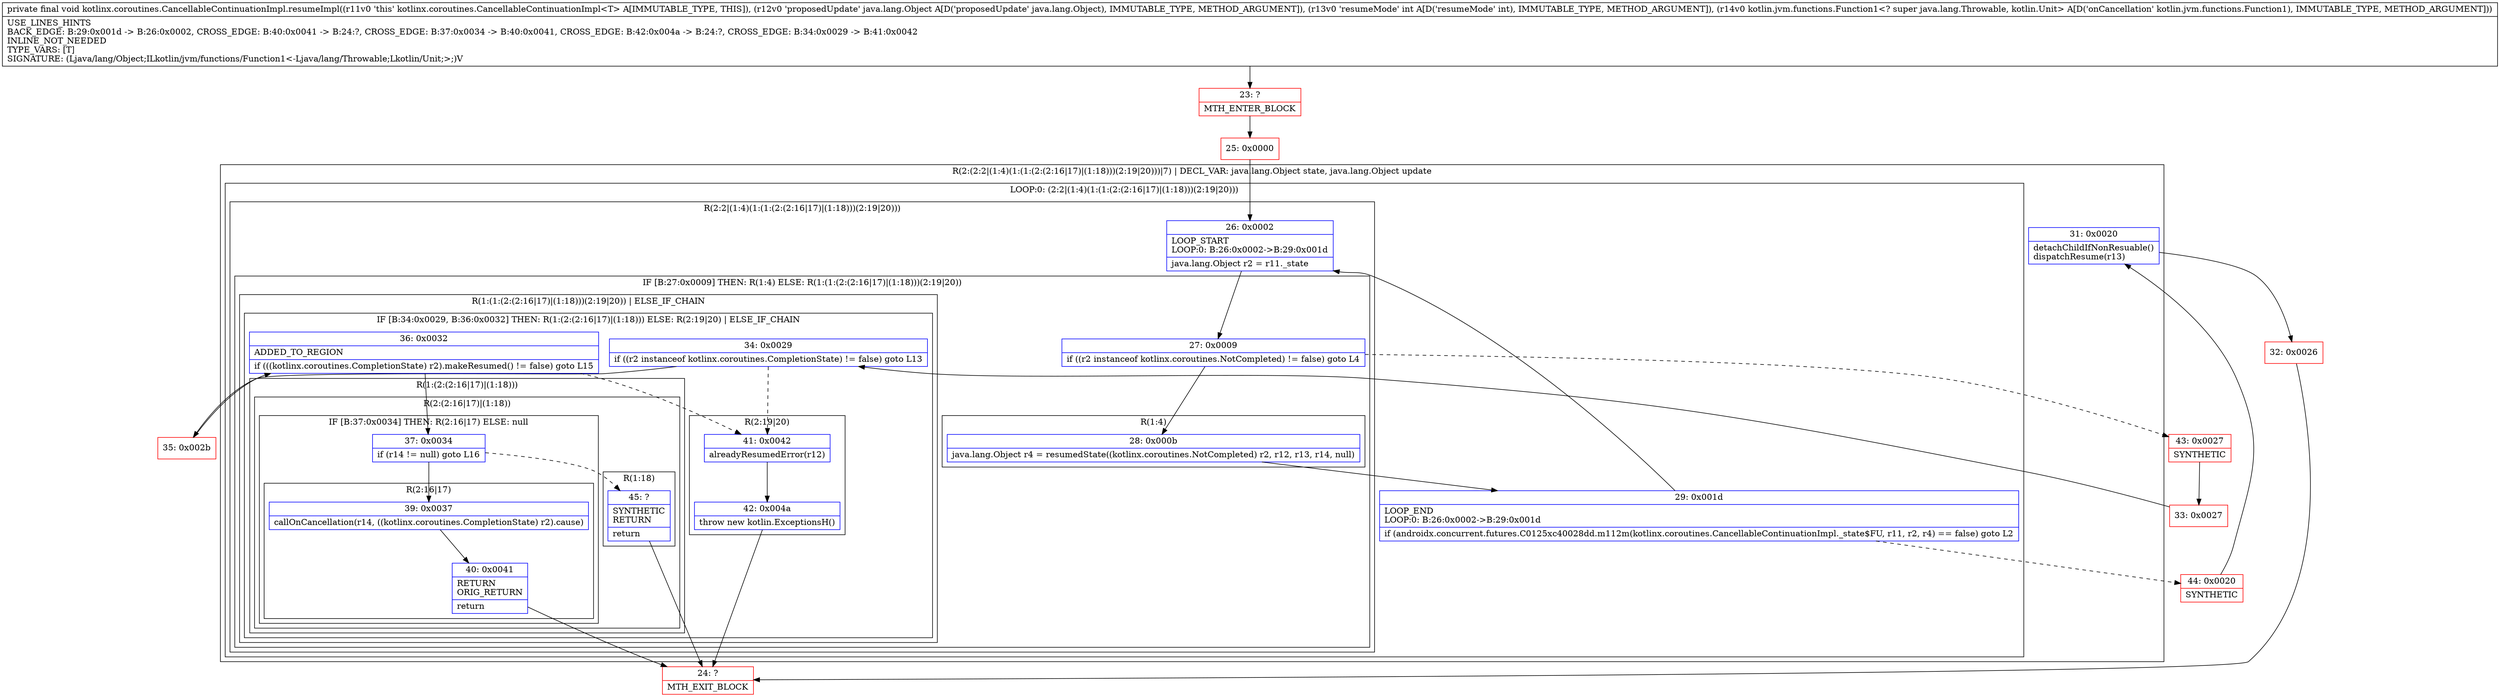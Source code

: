 digraph "CFG forkotlinx.coroutines.CancellableContinuationImpl.resumeImpl(Ljava\/lang\/Object;ILkotlin\/jvm\/functions\/Function1;)V" {
subgraph cluster_Region_682779675 {
label = "R(2:(2:2|(1:4)(1:(1:(2:(2:16|17)|(1:18)))(2:19|20)))|7) | DECL_VAR: java.lang.Object state, java.lang.Object update\l";
node [shape=record,color=blue];
subgraph cluster_LoopRegion_684793143 {
label = "LOOP:0: (2:2|(1:4)(1:(1:(2:(2:16|17)|(1:18)))(2:19|20)))";
node [shape=record,color=blue];
Node_29 [shape=record,label="{29\:\ 0x001d|LOOP_END\lLOOP:0: B:26:0x0002\-\>B:29:0x001d\l|if (androidx.concurrent.futures.C0125xc40028dd.m112m(kotlinx.coroutines.CancellableContinuationImpl._state$FU, r11, r2, r4) == false) goto L2\l}"];
subgraph cluster_Region_1903760109 {
label = "R(2:2|(1:4)(1:(1:(2:(2:16|17)|(1:18)))(2:19|20)))";
node [shape=record,color=blue];
Node_26 [shape=record,label="{26\:\ 0x0002|LOOP_START\lLOOP:0: B:26:0x0002\-\>B:29:0x001d\l|java.lang.Object r2 = r11._state\l}"];
subgraph cluster_IfRegion_391284221 {
label = "IF [B:27:0x0009] THEN: R(1:4) ELSE: R(1:(1:(2:(2:16|17)|(1:18)))(2:19|20))";
node [shape=record,color=blue];
Node_27 [shape=record,label="{27\:\ 0x0009|if ((r2 instanceof kotlinx.coroutines.NotCompleted) != false) goto L4\l}"];
subgraph cluster_Region_1195620117 {
label = "R(1:4)";
node [shape=record,color=blue];
Node_28 [shape=record,label="{28\:\ 0x000b|java.lang.Object r4 = resumedState((kotlinx.coroutines.NotCompleted) r2, r12, r13, r14, null)\l}"];
}
subgraph cluster_Region_2019784597 {
label = "R(1:(1:(2:(2:16|17)|(1:18)))(2:19|20)) | ELSE_IF_CHAIN\l";
node [shape=record,color=blue];
subgraph cluster_IfRegion_2115255146 {
label = "IF [B:34:0x0029, B:36:0x0032] THEN: R(1:(2:(2:16|17)|(1:18))) ELSE: R(2:19|20) | ELSE_IF_CHAIN\l";
node [shape=record,color=blue];
Node_34 [shape=record,label="{34\:\ 0x0029|if ((r2 instanceof kotlinx.coroutines.CompletionState) != false) goto L13\l}"];
Node_36 [shape=record,label="{36\:\ 0x0032|ADDED_TO_REGION\l|if (((kotlinx.coroutines.CompletionState) r2).makeResumed() != false) goto L15\l}"];
subgraph cluster_Region_1166815136 {
label = "R(1:(2:(2:16|17)|(1:18)))";
node [shape=record,color=blue];
subgraph cluster_Region_1003783752 {
label = "R(2:(2:16|17)|(1:18))";
node [shape=record,color=blue];
subgraph cluster_IfRegion_8236949 {
label = "IF [B:37:0x0034] THEN: R(2:16|17) ELSE: null";
node [shape=record,color=blue];
Node_37 [shape=record,label="{37\:\ 0x0034|if (r14 != null) goto L16\l}"];
subgraph cluster_Region_1577888058 {
label = "R(2:16|17)";
node [shape=record,color=blue];
Node_39 [shape=record,label="{39\:\ 0x0037|callOnCancellation(r14, ((kotlinx.coroutines.CompletionState) r2).cause)\l}"];
Node_40 [shape=record,label="{40\:\ 0x0041|RETURN\lORIG_RETURN\l|return\l}"];
}
}
subgraph cluster_Region_1673637840 {
label = "R(1:18)";
node [shape=record,color=blue];
Node_45 [shape=record,label="{45\:\ ?|SYNTHETIC\lRETURN\l|return\l}"];
}
}
}
subgraph cluster_Region_1192525095 {
label = "R(2:19|20)";
node [shape=record,color=blue];
Node_41 [shape=record,label="{41\:\ 0x0042|alreadyResumedError(r12)\l}"];
Node_42 [shape=record,label="{42\:\ 0x004a|throw new kotlin.ExceptionsH()\l}"];
}
}
}
}
}
}
Node_31 [shape=record,label="{31\:\ 0x0020|detachChildIfNonResuable()\ldispatchResume(r13)\l}"];
}
Node_23 [shape=record,color=red,label="{23\:\ ?|MTH_ENTER_BLOCK\l}"];
Node_25 [shape=record,color=red,label="{25\:\ 0x0000}"];
Node_44 [shape=record,color=red,label="{44\:\ 0x0020|SYNTHETIC\l}"];
Node_32 [shape=record,color=red,label="{32\:\ 0x0026}"];
Node_24 [shape=record,color=red,label="{24\:\ ?|MTH_EXIT_BLOCK\l}"];
Node_43 [shape=record,color=red,label="{43\:\ 0x0027|SYNTHETIC\l}"];
Node_33 [shape=record,color=red,label="{33\:\ 0x0027}"];
Node_35 [shape=record,color=red,label="{35\:\ 0x002b}"];
MethodNode[shape=record,label="{private final void kotlinx.coroutines.CancellableContinuationImpl.resumeImpl((r11v0 'this' kotlinx.coroutines.CancellableContinuationImpl\<T\> A[IMMUTABLE_TYPE, THIS]), (r12v0 'proposedUpdate' java.lang.Object A[D('proposedUpdate' java.lang.Object), IMMUTABLE_TYPE, METHOD_ARGUMENT]), (r13v0 'resumeMode' int A[D('resumeMode' int), IMMUTABLE_TYPE, METHOD_ARGUMENT]), (r14v0 kotlin.jvm.functions.Function1\<? super java.lang.Throwable, kotlin.Unit\> A[D('onCancellation' kotlin.jvm.functions.Function1), IMMUTABLE_TYPE, METHOD_ARGUMENT]))  | USE_LINES_HINTS\lBACK_EDGE: B:29:0x001d \-\> B:26:0x0002, CROSS_EDGE: B:40:0x0041 \-\> B:24:?, CROSS_EDGE: B:37:0x0034 \-\> B:40:0x0041, CROSS_EDGE: B:42:0x004a \-\> B:24:?, CROSS_EDGE: B:34:0x0029 \-\> B:41:0x0042\lINLINE_NOT_NEEDED\lTYPE_VARS: [T]\lSIGNATURE: (Ljava\/lang\/Object;ILkotlin\/jvm\/functions\/Function1\<\-Ljava\/lang\/Throwable;Lkotlin\/Unit;\>;)V\l}"];
MethodNode -> Node_23;Node_29 -> Node_26;
Node_29 -> Node_44[style=dashed];
Node_26 -> Node_27;
Node_27 -> Node_28;
Node_27 -> Node_43[style=dashed];
Node_28 -> Node_29;
Node_34 -> Node_35;
Node_34 -> Node_41[style=dashed];
Node_36 -> Node_37;
Node_36 -> Node_41[style=dashed];
Node_37 -> Node_39;
Node_37 -> Node_45[style=dashed];
Node_39 -> Node_40;
Node_40 -> Node_24;
Node_45 -> Node_24;
Node_41 -> Node_42;
Node_42 -> Node_24;
Node_31 -> Node_32;
Node_23 -> Node_25;
Node_25 -> Node_26;
Node_44 -> Node_31;
Node_32 -> Node_24;
Node_43 -> Node_33;
Node_33 -> Node_34;
Node_35 -> Node_36;
}

